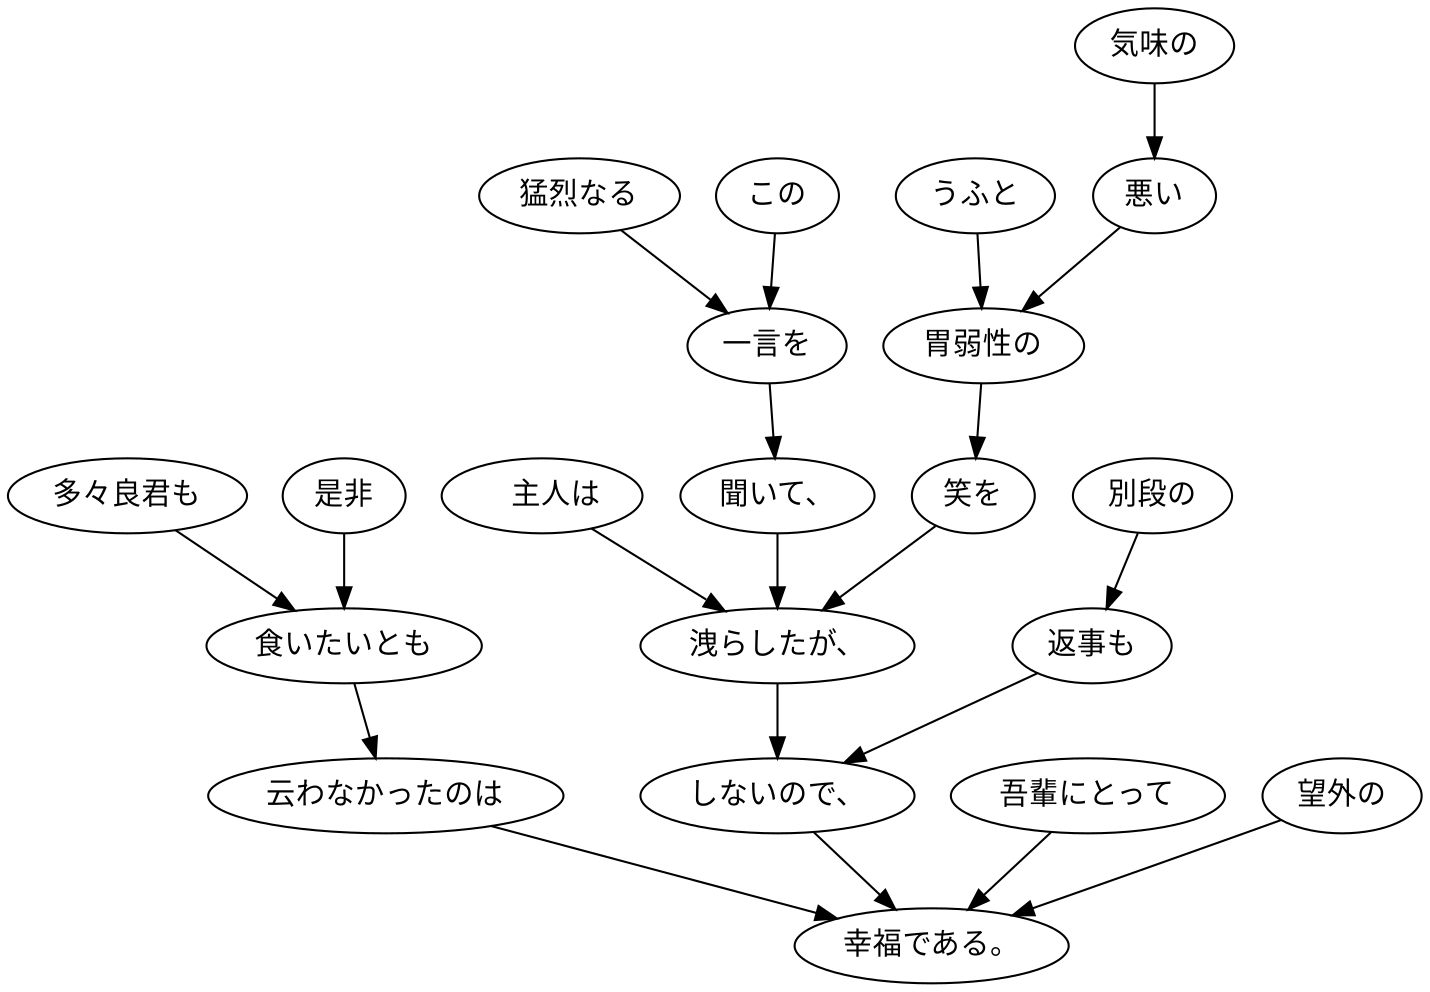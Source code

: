 digraph graph3089 {
	node0 [label="　主人は"];
	node1 [label="猛烈なる"];
	node2 [label="この"];
	node3 [label="一言を"];
	node4 [label="聞いて、"];
	node5 [label="うふと"];
	node6 [label="気味の"];
	node7 [label="悪い"];
	node8 [label="胃弱性の"];
	node9 [label="笑を"];
	node10 [label="洩らしたが、"];
	node11 [label="別段の"];
	node12 [label="返事も"];
	node13 [label="しないので、"];
	node14 [label="多々良君も"];
	node15 [label="是非"];
	node16 [label="食いたいとも"];
	node17 [label="云わなかったのは"];
	node18 [label="吾輩にとって"];
	node19 [label="望外の"];
	node20 [label="幸福である。"];
	node0 -> node10;
	node1 -> node3;
	node2 -> node3;
	node3 -> node4;
	node4 -> node10;
	node5 -> node8;
	node6 -> node7;
	node7 -> node8;
	node8 -> node9;
	node9 -> node10;
	node10 -> node13;
	node11 -> node12;
	node12 -> node13;
	node13 -> node20;
	node14 -> node16;
	node15 -> node16;
	node16 -> node17;
	node17 -> node20;
	node18 -> node20;
	node19 -> node20;
}
